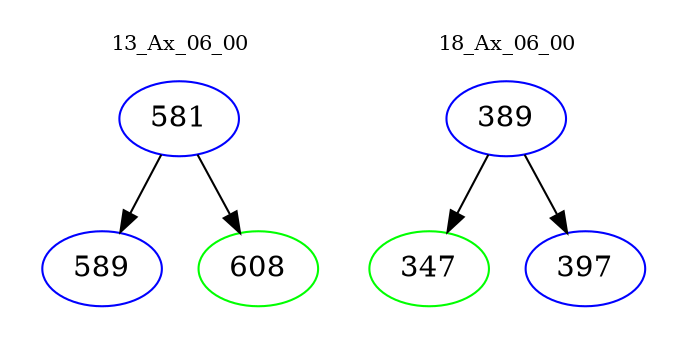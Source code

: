 digraph{
subgraph cluster_0 {
color = white
label = "13_Ax_06_00";
fontsize=10;
T0_581 [label="581", color="blue"]
T0_581 -> T0_589 [color="black"]
T0_589 [label="589", color="blue"]
T0_581 -> T0_608 [color="black"]
T0_608 [label="608", color="green"]
}
subgraph cluster_1 {
color = white
label = "18_Ax_06_00";
fontsize=10;
T1_389 [label="389", color="blue"]
T1_389 -> T1_347 [color="black"]
T1_347 [label="347", color="green"]
T1_389 -> T1_397 [color="black"]
T1_397 [label="397", color="blue"]
}
}

